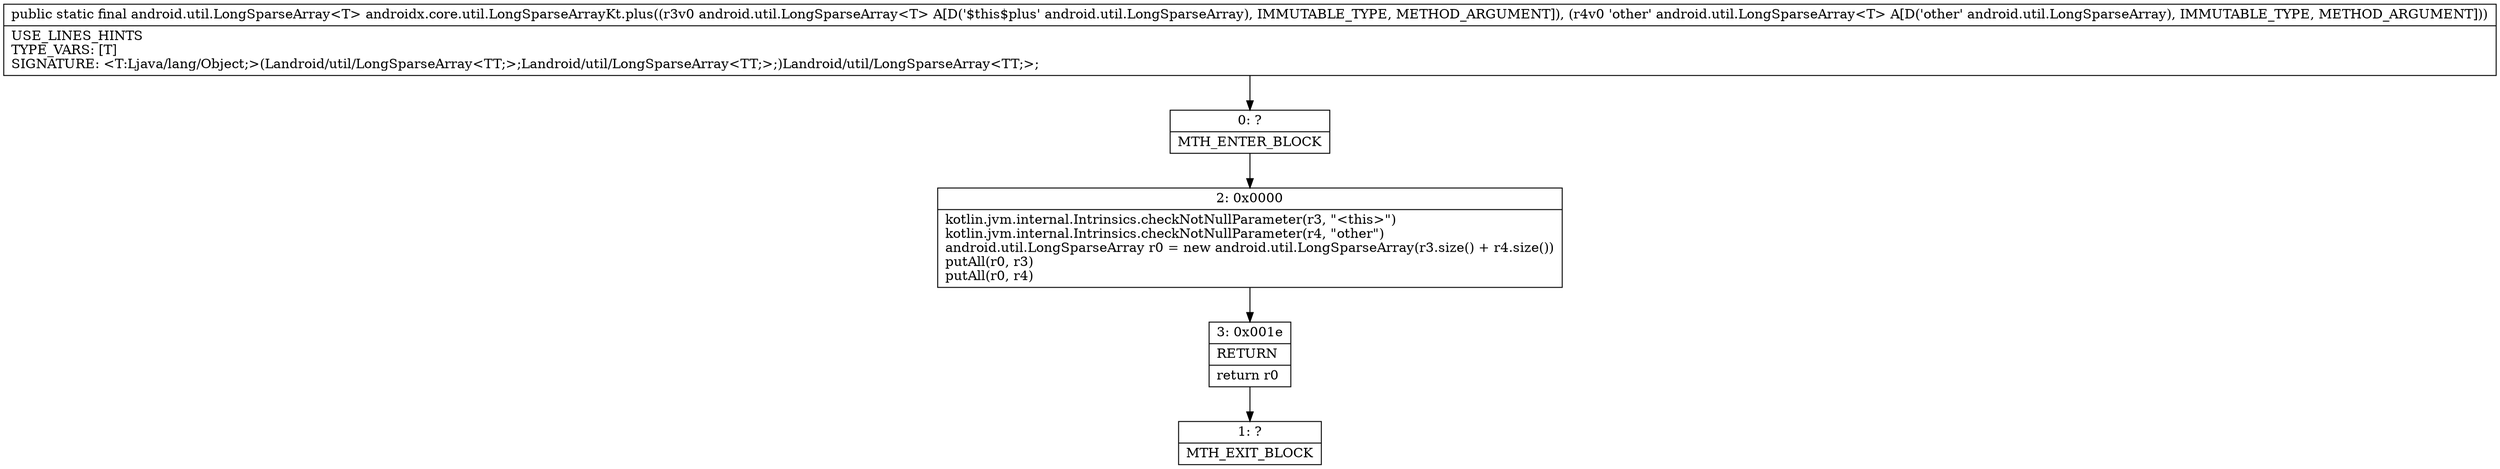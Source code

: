 digraph "CFG forandroidx.core.util.LongSparseArrayKt.plus(Landroid\/util\/LongSparseArray;Landroid\/util\/LongSparseArray;)Landroid\/util\/LongSparseArray;" {
Node_0 [shape=record,label="{0\:\ ?|MTH_ENTER_BLOCK\l}"];
Node_2 [shape=record,label="{2\:\ 0x0000|kotlin.jvm.internal.Intrinsics.checkNotNullParameter(r3, \"\<this\>\")\lkotlin.jvm.internal.Intrinsics.checkNotNullParameter(r4, \"other\")\landroid.util.LongSparseArray r0 = new android.util.LongSparseArray(r3.size() + r4.size())\lputAll(r0, r3)\lputAll(r0, r4)\l}"];
Node_3 [shape=record,label="{3\:\ 0x001e|RETURN\l|return r0\l}"];
Node_1 [shape=record,label="{1\:\ ?|MTH_EXIT_BLOCK\l}"];
MethodNode[shape=record,label="{public static final android.util.LongSparseArray\<T\> androidx.core.util.LongSparseArrayKt.plus((r3v0 android.util.LongSparseArray\<T\> A[D('$this$plus' android.util.LongSparseArray), IMMUTABLE_TYPE, METHOD_ARGUMENT]), (r4v0 'other' android.util.LongSparseArray\<T\> A[D('other' android.util.LongSparseArray), IMMUTABLE_TYPE, METHOD_ARGUMENT]))  | USE_LINES_HINTS\lTYPE_VARS: [T]\lSIGNATURE: \<T:Ljava\/lang\/Object;\>(Landroid\/util\/LongSparseArray\<TT;\>;Landroid\/util\/LongSparseArray\<TT;\>;)Landroid\/util\/LongSparseArray\<TT;\>;\l}"];
MethodNode -> Node_0;Node_0 -> Node_2;
Node_2 -> Node_3;
Node_3 -> Node_1;
}

